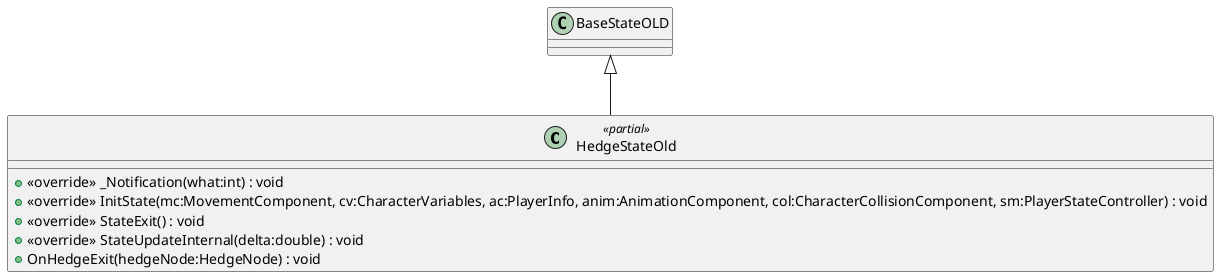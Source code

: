 @startuml
class HedgeStateOld <<partial>> {
    + <<override>> _Notification(what:int) : void
    + <<override>> InitState(mc:MovementComponent, cv:CharacterVariables, ac:PlayerInfo, anim:AnimationComponent, col:CharacterCollisionComponent, sm:PlayerStateController) : void
    + <<override>> StateExit() : void
    + <<override>> StateUpdateInternal(delta:double) : void
    + OnHedgeExit(hedgeNode:HedgeNode) : void
}
BaseStateOLD <|-- HedgeStateOld
@enduml
